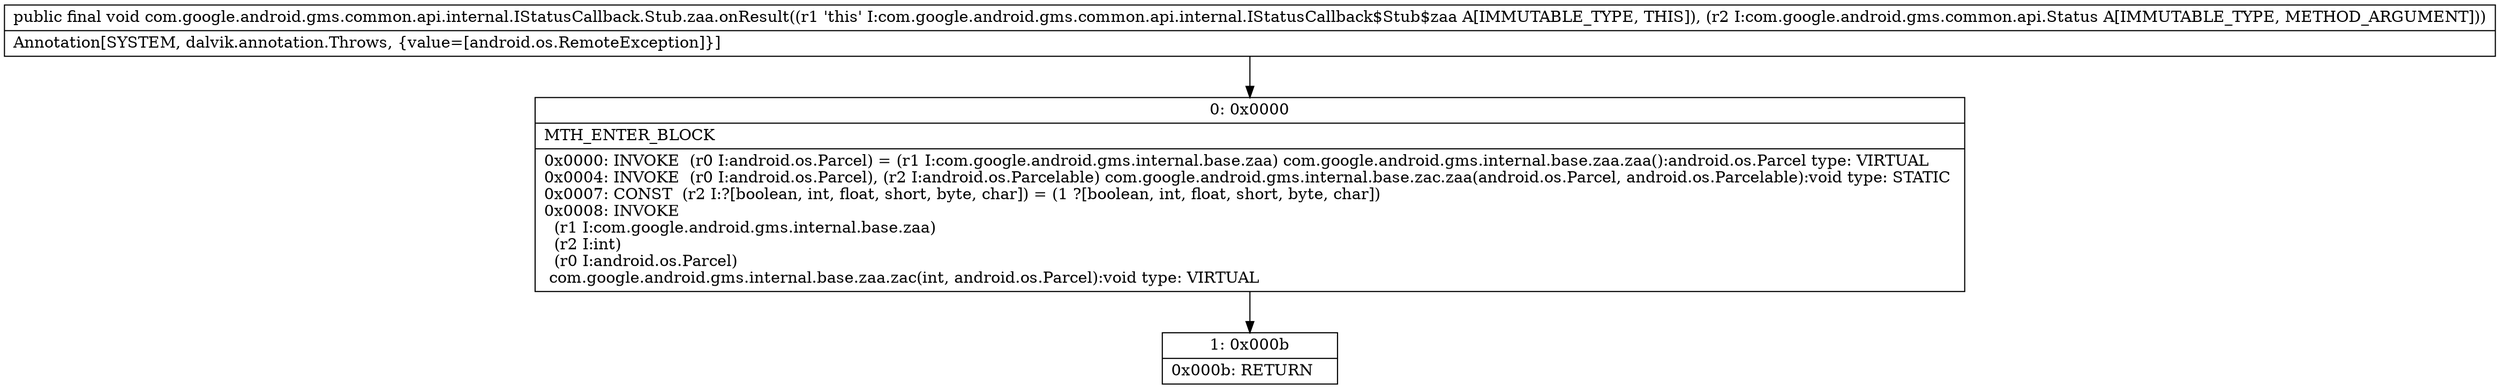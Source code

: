 digraph "CFG forcom.google.android.gms.common.api.internal.IStatusCallback.Stub.zaa.onResult(Lcom\/google\/android\/gms\/common\/api\/Status;)V" {
Node_0 [shape=record,label="{0\:\ 0x0000|MTH_ENTER_BLOCK\l|0x0000: INVOKE  (r0 I:android.os.Parcel) = (r1 I:com.google.android.gms.internal.base.zaa) com.google.android.gms.internal.base.zaa.zaa():android.os.Parcel type: VIRTUAL \l0x0004: INVOKE  (r0 I:android.os.Parcel), (r2 I:android.os.Parcelable) com.google.android.gms.internal.base.zac.zaa(android.os.Parcel, android.os.Parcelable):void type: STATIC \l0x0007: CONST  (r2 I:?[boolean, int, float, short, byte, char]) = (1 ?[boolean, int, float, short, byte, char]) \l0x0008: INVOKE  \l  (r1 I:com.google.android.gms.internal.base.zaa)\l  (r2 I:int)\l  (r0 I:android.os.Parcel)\l com.google.android.gms.internal.base.zaa.zac(int, android.os.Parcel):void type: VIRTUAL \l}"];
Node_1 [shape=record,label="{1\:\ 0x000b|0x000b: RETURN   \l}"];
MethodNode[shape=record,label="{public final void com.google.android.gms.common.api.internal.IStatusCallback.Stub.zaa.onResult((r1 'this' I:com.google.android.gms.common.api.internal.IStatusCallback$Stub$zaa A[IMMUTABLE_TYPE, THIS]), (r2 I:com.google.android.gms.common.api.Status A[IMMUTABLE_TYPE, METHOD_ARGUMENT]))  | Annotation[SYSTEM, dalvik.annotation.Throws, \{value=[android.os.RemoteException]\}]\l}"];
MethodNode -> Node_0;
Node_0 -> Node_1;
}

